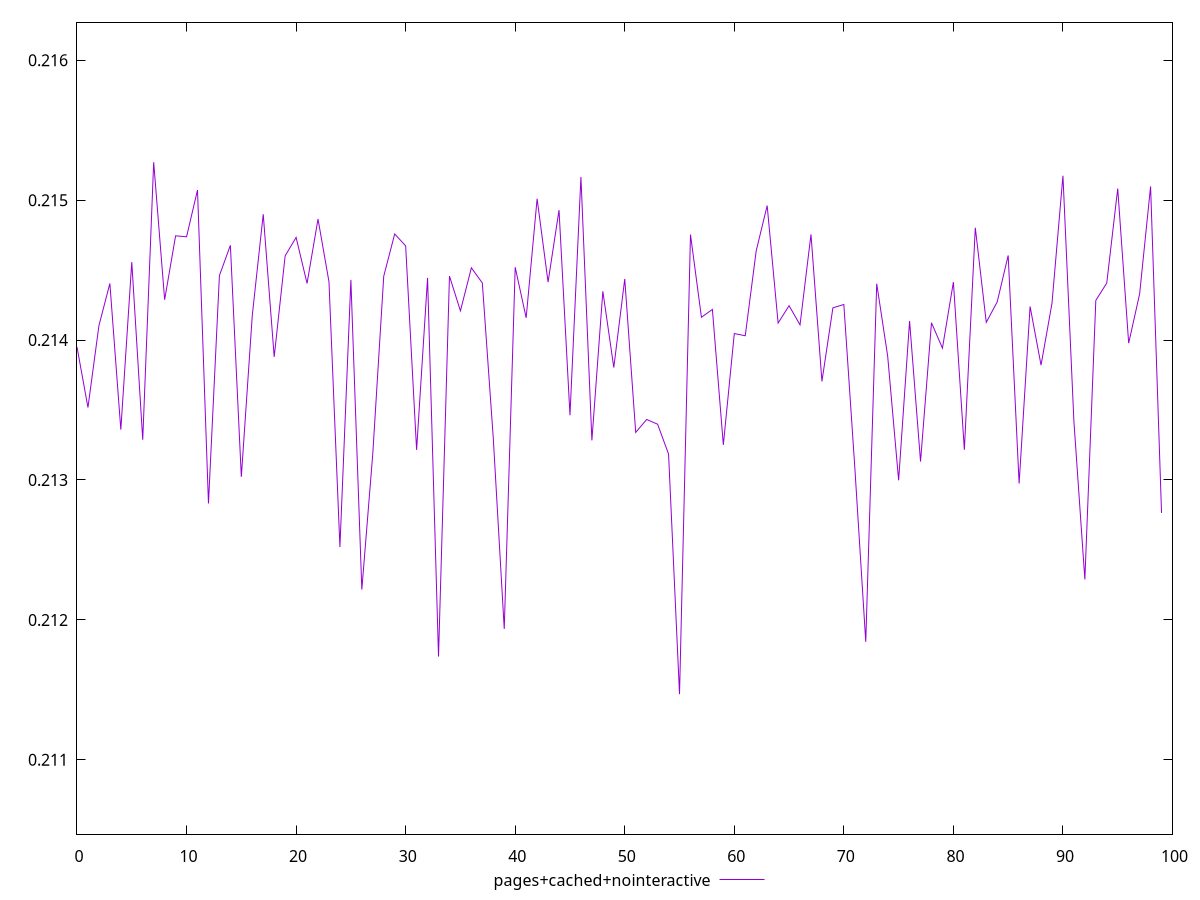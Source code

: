 $_pagesCachedNointeractive <<EOF
0.21395002317011835
0.2135180234380304
0.2141026282638735
0.214404549454422
0.21335978040394188
0.21455701271432792
0.21328739573973976
0.21527080235918328
0.21428840124282272
0.21474493334588918
0.21473810373156138
0.215072290647485
0.21283221400303243
0.2144608161316855
0.21467705247755842
0.2130227308411029
0.21417584929777028
0.21489932667267153
0.21387984739684407
0.21460209617043602
0.2147332939756169
0.21440480414050472
0.21486492799621998
0.21441677991135855
0.2125209536576519
0.2144301858422356
0.2122171399313485
0.21318767653158754
0.21445629826433843
0.2147583068747636
0.2146727904407818
0.21321488986441017
0.21444423200240692
0.21173785895630015
0.21445679735682555
0.21420869857509017
0.21451622331117515
0.2144078448028628
0.21329703601324984
0.2119356497205575
0.21452026395448948
0.21415891765637202
0.2150097985410323
0.21441384828320514
0.21492873953616087
0.21346296692273048
0.21516570939027369
0.21328303086061734
0.21434836447571293
0.21380392932080405
0.21443667337438332
0.21333998271539012
0.21343254570434134
0.21339861009505523
0.2131852210850511
0.21146930975261025
0.2147538819131295
0.21416286358510173
0.21421898119367955
0.21325104160055708
0.2140465346787756
0.2140308685675375
0.2146380518800235
0.2149610116439329
0.21412158015918337
0.21424545332291034
0.21410883118600144
0.21475543844849898
0.21370469360412142
0.21423028742685846
0.21425423650918518
0.21309081294042725
0.21184401792195312
0.21440290699603515
0.2138855359417532
0.21299806669167864
0.21413626625840437
0.21313175593952238
0.21412358393203906
0.21394253829355386
0.21441421213567552
0.2132159445515016
0.2148026758475302
0.21412640793258553
0.21427283764242616
0.21460459326951392
0.21297478934649172
0.21424005684677772
0.21382063706435295
0.21426290056971975
0.2151740645328245
0.21341970151812067
0.212289577718212
0.21428345568228468
0.21440769926594522
0.21508255041829044
0.21397767737508855
0.21432999087662202
0.21509793052589576
0.21276466003613115
EOF
set key outside below
set terminal pngcairo
set output "report_00005_2020-11-02T22-26-11.212Z/interactive/pages+cached+nointeractive//score.png"
set yrange [0.21046930975261025:0.21627080235918328]
plot $_pagesCachedNointeractive title "pages+cached+nointeractive" with line ,